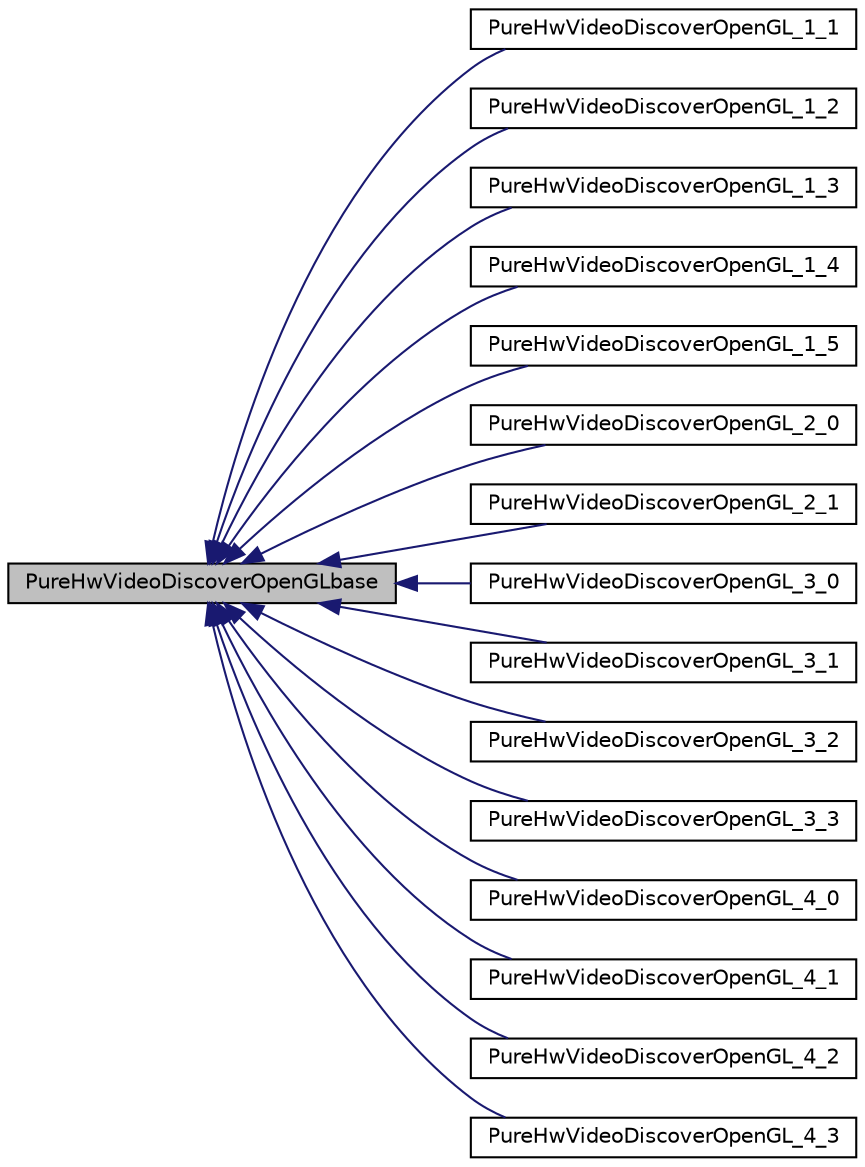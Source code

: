 digraph "PureHwVideoDiscoverOpenGLbase"
{
 // LATEX_PDF_SIZE
  edge [fontname="Helvetica",fontsize="10",labelfontname="Helvetica",labelfontsize="10"];
  node [fontname="Helvetica",fontsize="10",shape=record];
  rankdir="LR";
  Node1 [label="PureHwVideoDiscoverOpenGLbase",height=0.2,width=0.4,color="black", fillcolor="grey75", style="filled", fontcolor="black",tooltip="Pure OpenGL capabilities base class."];
  Node1 -> Node2 [dir="back",color="midnightblue",fontsize="10",style="solid",fontname="Helvetica"];
  Node2 [label="PureHwVideoDiscoverOpenGL_1_1",height=0.2,width=0.4,color="black", fillcolor="white", style="filled",URL="$class_pure_hw_video_discover_open_g_l__1__1.html",tooltip="Pure OpenGL 1.1 capabilities class."];
  Node1 -> Node3 [dir="back",color="midnightblue",fontsize="10",style="solid",fontname="Helvetica"];
  Node3 [label="PureHwVideoDiscoverOpenGL_1_2",height=0.2,width=0.4,color="black", fillcolor="white", style="filled",URL="$class_pure_hw_video_discover_open_g_l__1__2.html",tooltip="Pure OpenGL 1.2 capabilities class."];
  Node1 -> Node4 [dir="back",color="midnightblue",fontsize="10",style="solid",fontname="Helvetica"];
  Node4 [label="PureHwVideoDiscoverOpenGL_1_3",height=0.2,width=0.4,color="black", fillcolor="white", style="filled",URL="$class_pure_hw_video_discover_open_g_l__1__3.html",tooltip="Pure OpenGL 1.3 capabilities class."];
  Node1 -> Node5 [dir="back",color="midnightblue",fontsize="10",style="solid",fontname="Helvetica"];
  Node5 [label="PureHwVideoDiscoverOpenGL_1_4",height=0.2,width=0.4,color="black", fillcolor="white", style="filled",URL="$class_pure_hw_video_discover_open_g_l__1__4.html",tooltip="Pure OpenGL 1.2 capabilities class."];
  Node1 -> Node6 [dir="back",color="midnightblue",fontsize="10",style="solid",fontname="Helvetica"];
  Node6 [label="PureHwVideoDiscoverOpenGL_1_5",height=0.2,width=0.4,color="black", fillcolor="white", style="filled",URL="$class_pure_hw_video_discover_open_g_l__1__5.html",tooltip="Pure OpenGL 1.5 capabilities class."];
  Node1 -> Node7 [dir="back",color="midnightblue",fontsize="10",style="solid",fontname="Helvetica"];
  Node7 [label="PureHwVideoDiscoverOpenGL_2_0",height=0.2,width=0.4,color="black", fillcolor="white", style="filled",URL="$class_pure_hw_video_discover_open_g_l__2__0.html",tooltip="Pure OpenGL 2.0 capabilities class."];
  Node1 -> Node8 [dir="back",color="midnightblue",fontsize="10",style="solid",fontname="Helvetica"];
  Node8 [label="PureHwVideoDiscoverOpenGL_2_1",height=0.2,width=0.4,color="black", fillcolor="white", style="filled",URL="$class_pure_hw_video_discover_open_g_l__2__1.html",tooltip="Pure OpenGL 2.1 capabilities class."];
  Node1 -> Node9 [dir="back",color="midnightblue",fontsize="10",style="solid",fontname="Helvetica"];
  Node9 [label="PureHwVideoDiscoverOpenGL_3_0",height=0.2,width=0.4,color="black", fillcolor="white", style="filled",URL="$class_pure_hw_video_discover_open_g_l__3__0.html",tooltip="Pure OpenGL 3.0 capabilities class."];
  Node1 -> Node10 [dir="back",color="midnightblue",fontsize="10",style="solid",fontname="Helvetica"];
  Node10 [label="PureHwVideoDiscoverOpenGL_3_1",height=0.2,width=0.4,color="black", fillcolor="white", style="filled",URL="$class_pure_hw_video_discover_open_g_l__3__1.html",tooltip="Pure OpenGL 3.1 capabilities class."];
  Node1 -> Node11 [dir="back",color="midnightblue",fontsize="10",style="solid",fontname="Helvetica"];
  Node11 [label="PureHwVideoDiscoverOpenGL_3_2",height=0.2,width=0.4,color="black", fillcolor="white", style="filled",URL="$class_pure_hw_video_discover_open_g_l__3__2.html",tooltip="Pure OpenGL 3.2 capabilities class."];
  Node1 -> Node12 [dir="back",color="midnightblue",fontsize="10",style="solid",fontname="Helvetica"];
  Node12 [label="PureHwVideoDiscoverOpenGL_3_3",height=0.2,width=0.4,color="black", fillcolor="white", style="filled",URL="$class_pure_hw_video_discover_open_g_l__3__3.html",tooltip="Pure OpenGL 3.3 capabilities class."];
  Node1 -> Node13 [dir="back",color="midnightblue",fontsize="10",style="solid",fontname="Helvetica"];
  Node13 [label="PureHwVideoDiscoverOpenGL_4_0",height=0.2,width=0.4,color="black", fillcolor="white", style="filled",URL="$class_pure_hw_video_discover_open_g_l__4__0.html",tooltip="Pure OpenGL 4.0 capabilities class."];
  Node1 -> Node14 [dir="back",color="midnightblue",fontsize="10",style="solid",fontname="Helvetica"];
  Node14 [label="PureHwVideoDiscoverOpenGL_4_1",height=0.2,width=0.4,color="black", fillcolor="white", style="filled",URL="$class_pure_hw_video_discover_open_g_l__4__1.html",tooltip="Pure OpenGL 4.1 capabilities class."];
  Node1 -> Node15 [dir="back",color="midnightblue",fontsize="10",style="solid",fontname="Helvetica"];
  Node15 [label="PureHwVideoDiscoverOpenGL_4_2",height=0.2,width=0.4,color="black", fillcolor="white", style="filled",URL="$class_pure_hw_video_discover_open_g_l__4__2.html",tooltip="Pure OpenGL 4.2 capabilities class."];
  Node1 -> Node16 [dir="back",color="midnightblue",fontsize="10",style="solid",fontname="Helvetica"];
  Node16 [label="PureHwVideoDiscoverOpenGL_4_3",height=0.2,width=0.4,color="black", fillcolor="white", style="filled",URL="$class_pure_hw_video_discover_open_g_l__4__3.html",tooltip="Pure OpenGL 4.3 capabilities class."];
}
